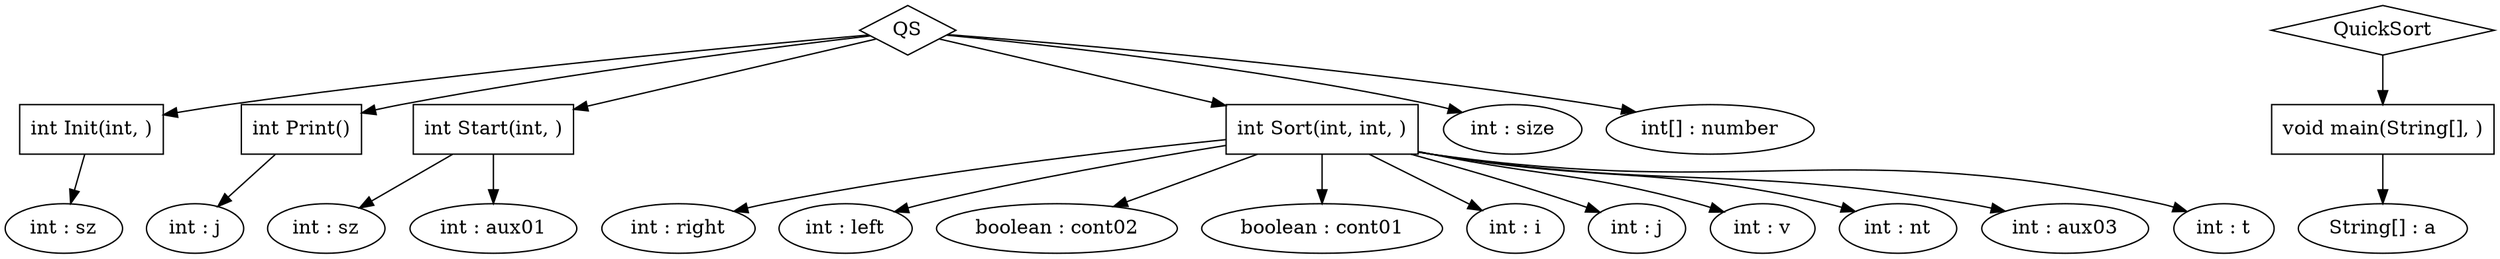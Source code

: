 digraph QuickSort {
"0x564dc32c8618" [label=QS shape=diamond]
"0x564dc32c8138" [label="int Init(int, )" shape=box]
"0x564dc32c3f98" [label="int : sz"]
"0x564dc32c8138" -> "0x564dc32c3f98"
"0x564dc32c8618" -> "0x564dc32c8138"
"0x564dc32c8288" [label="int Print()" shape=box]
"0x564dc32c3f18" [label="int : j"]
"0x564dc32c8288" -> "0x564dc32c3f18"
"0x564dc32c8618" -> "0x564dc32c8288"
"0x564dc32c8378" [label="int Start(int, )" shape=box]
"0x564dc32c8808" [label="int : sz"]
"0x564dc32c8378" -> "0x564dc32c8808"
"0x564dc32ba568" [label="int : aux01"]
"0x564dc32c8378" -> "0x564dc32ba568"
"0x564dc32c8618" -> "0x564dc32c8378"
"0x564dc32c7fb8" [label="int Sort(int, int, )" shape=box]
"0x564dc32ba728" [label="int : right"]
"0x564dc32c7fb8" -> "0x564dc32ba728"
"0x564dc32ba688" [label="int : left"]
"0x564dc32c7fb8" -> "0x564dc32ba688"
"0x564dc32c3e18" [label="boolean : cont02"]
"0x564dc32c7fb8" -> "0x564dc32c3e18"
"0x564dc32c3d98" [label="boolean : cont01"]
"0x564dc32c7fb8" -> "0x564dc32c3d98"
"0x564dc32ba848" [label="int : i"]
"0x564dc32c7fb8" -> "0x564dc32ba848"
"0x564dc32ba8c8" [label="int : j"]
"0x564dc32c7fb8" -> "0x564dc32ba8c8"
"0x564dc32ba7a8" [label="int : v"]
"0x564dc32c7fb8" -> "0x564dc32ba7a8"
"0x564dc32ba978" [label="int : nt"]
"0x564dc32c7fb8" -> "0x564dc32ba978"
"0x564dc32c3e98" [label="int : aux03"]
"0x564dc32c7fb8" -> "0x564dc32c3e98"
"0x564dc32ba9f8" [label="int : t"]
"0x564dc32c7fb8" -> "0x564dc32ba9f8"
"0x564dc32c8618" -> "0x564dc32c7fb8"
"0x564dc32c40b8" [label="int : size"]
"0x564dc32c8618" -> "0x564dc32c40b8"
"0x564dc32c4018" [label="int[] : number"]
"0x564dc32c8618" -> "0x564dc32c4018"
"0x564dc32c6ba8" [label=QuickSort shape=diamond]
"0x564dc32c72a8" [label="void main(String[], )" shape=box]
"0x564dc32c8708" [label="String[] : a"]
"0x564dc32c72a8" -> "0x564dc32c8708"
"0x564dc32c6ba8" -> "0x564dc32c72a8"
}
